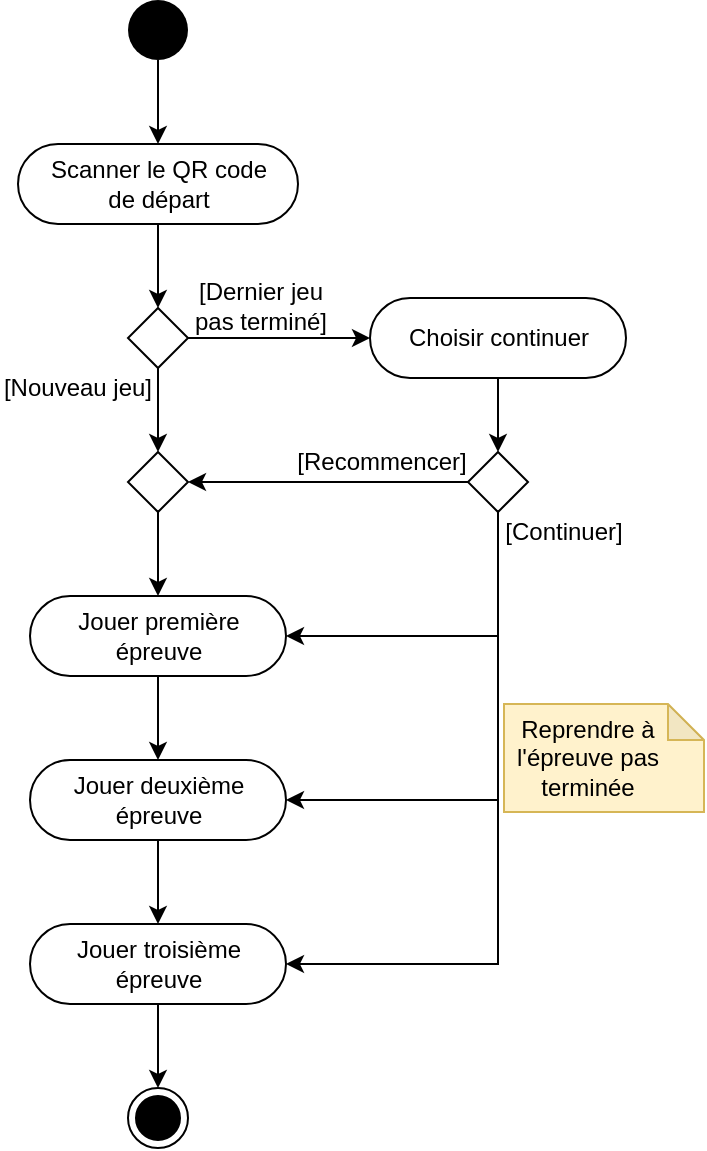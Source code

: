 <mxfile version="14.4.2" type="device"><diagram id="o4kMr_ioOngSfoxGmONr" name="Page-1"><mxGraphModel dx="415" dy="240" grid="0" gridSize="10" guides="1" tooltips="1" connect="1" arrows="1" fold="1" page="1" pageScale="1" pageWidth="100000" pageHeight="1600" math="0" shadow="0"><root><mxCell id="0"/><mxCell id="1" parent="0"/><mxCell id="nivCKlVWcFkE4MQWBF83-6" style="edgeStyle=orthogonalEdgeStyle;rounded=0;orthogonalLoop=1;jettySize=auto;html=1;" edge="1" parent="1" source="nivCKlVWcFkE4MQWBF83-2" target="nivCKlVWcFkE4MQWBF83-5"><mxGeometry relative="1" as="geometry"/></mxCell><mxCell id="nivCKlVWcFkE4MQWBF83-2" value="Scanner le QR code&lt;br&gt;de départ" style="html=1;align=center;verticalAlign=middle;rounded=1;absoluteArcSize=1;arcSize=65;dashed=0;" vertex="1" parent="1"><mxGeometry x="273" y="129" width="140" height="40" as="geometry"/></mxCell><mxCell id="nivCKlVWcFkE4MQWBF83-4" style="edgeStyle=orthogonalEdgeStyle;rounded=0;orthogonalLoop=1;jettySize=auto;html=1;" edge="1" parent="1" source="nivCKlVWcFkE4MQWBF83-3" target="nivCKlVWcFkE4MQWBF83-2"><mxGeometry relative="1" as="geometry"/></mxCell><mxCell id="nivCKlVWcFkE4MQWBF83-3" value="" style="ellipse;fillColor=#000000;strokeColor=none;" vertex="1" parent="1"><mxGeometry x="328" y="57" width="30" height="30" as="geometry"/></mxCell><mxCell id="nivCKlVWcFkE4MQWBF83-8" style="edgeStyle=orthogonalEdgeStyle;rounded=0;orthogonalLoop=1;jettySize=auto;html=1;" edge="1" parent="1" source="nivCKlVWcFkE4MQWBF83-14" target="nivCKlVWcFkE4MQWBF83-23"><mxGeometry relative="1" as="geometry"><mxPoint x="343" y="344" as="targetPoint"/></mxGeometry></mxCell><mxCell id="nivCKlVWcFkE4MQWBF83-5" value="" style="rhombus;" vertex="1" parent="1"><mxGeometry x="328" y="211" width="30" height="30" as="geometry"/></mxCell><mxCell id="nivCKlVWcFkE4MQWBF83-9" value="[Dernier jeu pas terminé]" style="text;html=1;strokeColor=none;fillColor=none;align=center;verticalAlign=middle;whiteSpace=wrap;rounded=0;" vertex="1" parent="1"><mxGeometry x="358" y="193" width="73" height="33" as="geometry"/></mxCell><mxCell id="nivCKlVWcFkE4MQWBF83-13" style="edgeStyle=orthogonalEdgeStyle;rounded=0;orthogonalLoop=1;jettySize=auto;html=1;" edge="1" parent="1" source="nivCKlVWcFkE4MQWBF83-10" target="nivCKlVWcFkE4MQWBF83-12"><mxGeometry relative="1" as="geometry"/></mxCell><mxCell id="nivCKlVWcFkE4MQWBF83-10" value="Choisir continuer" style="html=1;align=center;verticalAlign=middle;rounded=1;absoluteArcSize=1;arcSize=91;dashed=0;" vertex="1" parent="1"><mxGeometry x="449" y="206" width="128" height="40" as="geometry"/></mxCell><mxCell id="nivCKlVWcFkE4MQWBF83-11" style="edgeStyle=orthogonalEdgeStyle;rounded=0;orthogonalLoop=1;jettySize=auto;html=1;" edge="1" parent="1" source="nivCKlVWcFkE4MQWBF83-5" target="nivCKlVWcFkE4MQWBF83-10"><mxGeometry relative="1" as="geometry"><mxPoint x="513.2" y="226" as="targetPoint"/><mxPoint x="358" y="226" as="sourcePoint"/></mxGeometry></mxCell><mxCell id="nivCKlVWcFkE4MQWBF83-17" style="edgeStyle=orthogonalEdgeStyle;rounded=0;orthogonalLoop=1;jettySize=auto;html=1;" edge="1" parent="1" source="nivCKlVWcFkE4MQWBF83-12" target="nivCKlVWcFkE4MQWBF83-14"><mxGeometry relative="1" as="geometry"/></mxCell><mxCell id="nivCKlVWcFkE4MQWBF83-18" style="edgeStyle=orthogonalEdgeStyle;rounded=0;orthogonalLoop=1;jettySize=auto;html=1;" edge="1" parent="1" source="nivCKlVWcFkE4MQWBF83-12" target="nivCKlVWcFkE4MQWBF83-23"><mxGeometry relative="1" as="geometry"><mxPoint x="513" y="396.857" as="targetPoint"/><Array as="points"><mxPoint x="513" y="375"/></Array></mxGeometry></mxCell><mxCell id="nivCKlVWcFkE4MQWBF83-31" style="edgeStyle=orthogonalEdgeStyle;rounded=0;orthogonalLoop=1;jettySize=auto;html=1;" edge="1" parent="1" source="nivCKlVWcFkE4MQWBF83-12" target="nivCKlVWcFkE4MQWBF83-25"><mxGeometry relative="1" as="geometry"><Array as="points"><mxPoint x="513" y="457"/></Array></mxGeometry></mxCell><mxCell id="nivCKlVWcFkE4MQWBF83-32" style="edgeStyle=orthogonalEdgeStyle;rounded=0;orthogonalLoop=1;jettySize=auto;html=1;" edge="1" parent="1" source="nivCKlVWcFkE4MQWBF83-12" target="nivCKlVWcFkE4MQWBF83-26"><mxGeometry relative="1" as="geometry"><Array as="points"><mxPoint x="513" y="539"/></Array></mxGeometry></mxCell><mxCell id="nivCKlVWcFkE4MQWBF83-12" value="" style="rhombus;align=center;" vertex="1" parent="1"><mxGeometry x="498" y="283" width="30" height="30" as="geometry"/></mxCell><mxCell id="nivCKlVWcFkE4MQWBF83-14" value="" style="rhombus;align=center;" vertex="1" parent="1"><mxGeometry x="328" y="283" width="30" height="30" as="geometry"/></mxCell><mxCell id="nivCKlVWcFkE4MQWBF83-15" style="edgeStyle=orthogonalEdgeStyle;rounded=0;orthogonalLoop=1;jettySize=auto;html=1;" edge="1" parent="1" source="nivCKlVWcFkE4MQWBF83-5" target="nivCKlVWcFkE4MQWBF83-14"><mxGeometry relative="1" as="geometry"><mxPoint x="343" y="334" as="targetPoint"/><mxPoint x="343" y="241" as="sourcePoint"/></mxGeometry></mxCell><mxCell id="nivCKlVWcFkE4MQWBF83-19" value="[Nouveau jeu]" style="text;html=1;strokeColor=none;fillColor=none;align=center;verticalAlign=middle;whiteSpace=wrap;rounded=0;" vertex="1" parent="1"><mxGeometry x="264" y="241" width="78" height="19" as="geometry"/></mxCell><mxCell id="nivCKlVWcFkE4MQWBF83-21" value="[Recommencer]" style="text;html=1;strokeColor=none;fillColor=none;align=center;verticalAlign=middle;whiteSpace=wrap;rounded=0;" vertex="1" parent="1"><mxGeometry x="412" y="278" width="86" height="20" as="geometry"/></mxCell><mxCell id="nivCKlVWcFkE4MQWBF83-22" value="[Continuer]" style="text;html=1;strokeColor=none;fillColor=none;align=center;verticalAlign=middle;whiteSpace=wrap;rounded=0;" vertex="1" parent="1"><mxGeometry x="516" y="313" width="60" height="20" as="geometry"/></mxCell><mxCell id="nivCKlVWcFkE4MQWBF83-27" style="edgeStyle=orthogonalEdgeStyle;rounded=0;orthogonalLoop=1;jettySize=auto;html=1;" edge="1" parent="1" source="nivCKlVWcFkE4MQWBF83-23" target="nivCKlVWcFkE4MQWBF83-25"><mxGeometry relative="1" as="geometry"/></mxCell><mxCell id="nivCKlVWcFkE4MQWBF83-23" value="Jouer première&lt;br&gt;épreuve" style="html=1;align=center;verticalAlign=middle;rounded=1;absoluteArcSize=1;arcSize=91;dashed=0;" vertex="1" parent="1"><mxGeometry x="279" y="355" width="128" height="40" as="geometry"/></mxCell><mxCell id="nivCKlVWcFkE4MQWBF83-28" style="edgeStyle=orthogonalEdgeStyle;rounded=0;orthogonalLoop=1;jettySize=auto;html=1;" edge="1" parent="1" source="nivCKlVWcFkE4MQWBF83-25" target="nivCKlVWcFkE4MQWBF83-26"><mxGeometry relative="1" as="geometry"/></mxCell><mxCell id="nivCKlVWcFkE4MQWBF83-25" value="Jouer deuxième&lt;br&gt;épreuve" style="html=1;align=center;verticalAlign=middle;rounded=1;absoluteArcSize=1;arcSize=91;dashed=0;" vertex="1" parent="1"><mxGeometry x="279" y="437" width="128" height="40" as="geometry"/></mxCell><mxCell id="nivCKlVWcFkE4MQWBF83-30" style="edgeStyle=orthogonalEdgeStyle;rounded=0;orthogonalLoop=1;jettySize=auto;html=1;" edge="1" parent="1" source="nivCKlVWcFkE4MQWBF83-26" target="nivCKlVWcFkE4MQWBF83-29"><mxGeometry relative="1" as="geometry"/></mxCell><mxCell id="nivCKlVWcFkE4MQWBF83-26" value="Jouer troisième&lt;br&gt;épreuve" style="html=1;align=center;verticalAlign=middle;rounded=1;absoluteArcSize=1;arcSize=91;dashed=0;" vertex="1" parent="1"><mxGeometry x="279" y="519" width="128" height="40" as="geometry"/></mxCell><mxCell id="nivCKlVWcFkE4MQWBF83-29" value="" style="ellipse;html=1;shape=endState;fillColor=#000000;strokeColor=#000000;align=center;" vertex="1" parent="1"><mxGeometry x="328" y="601" width="30" height="30" as="geometry"/></mxCell><mxCell id="nivCKlVWcFkE4MQWBF83-35" value="" style="group" vertex="1" connectable="0" parent="1"><mxGeometry x="516" y="409" width="100" height="54" as="geometry"/></mxCell><mxCell id="nivCKlVWcFkE4MQWBF83-34" value="" style="shape=note;whiteSpace=wrap;html=1;backgroundOutline=1;darkOpacity=0.05;align=center;size=18;fillColor=#fff2cc;strokeColor=#d6b656;" vertex="1" parent="nivCKlVWcFkE4MQWBF83-35"><mxGeometry width="100" height="54" as="geometry"/></mxCell><mxCell id="nivCKlVWcFkE4MQWBF83-33" value="Reprendre à l'épreuve pas terminée" style="text;html=1;strokeColor=none;fillColor=none;align=center;verticalAlign=middle;whiteSpace=wrap;rounded=0;" vertex="1" parent="nivCKlVWcFkE4MQWBF83-35"><mxGeometry y="5.5" width="84" height="43" as="geometry"/></mxCell></root></mxGraphModel></diagram></mxfile>